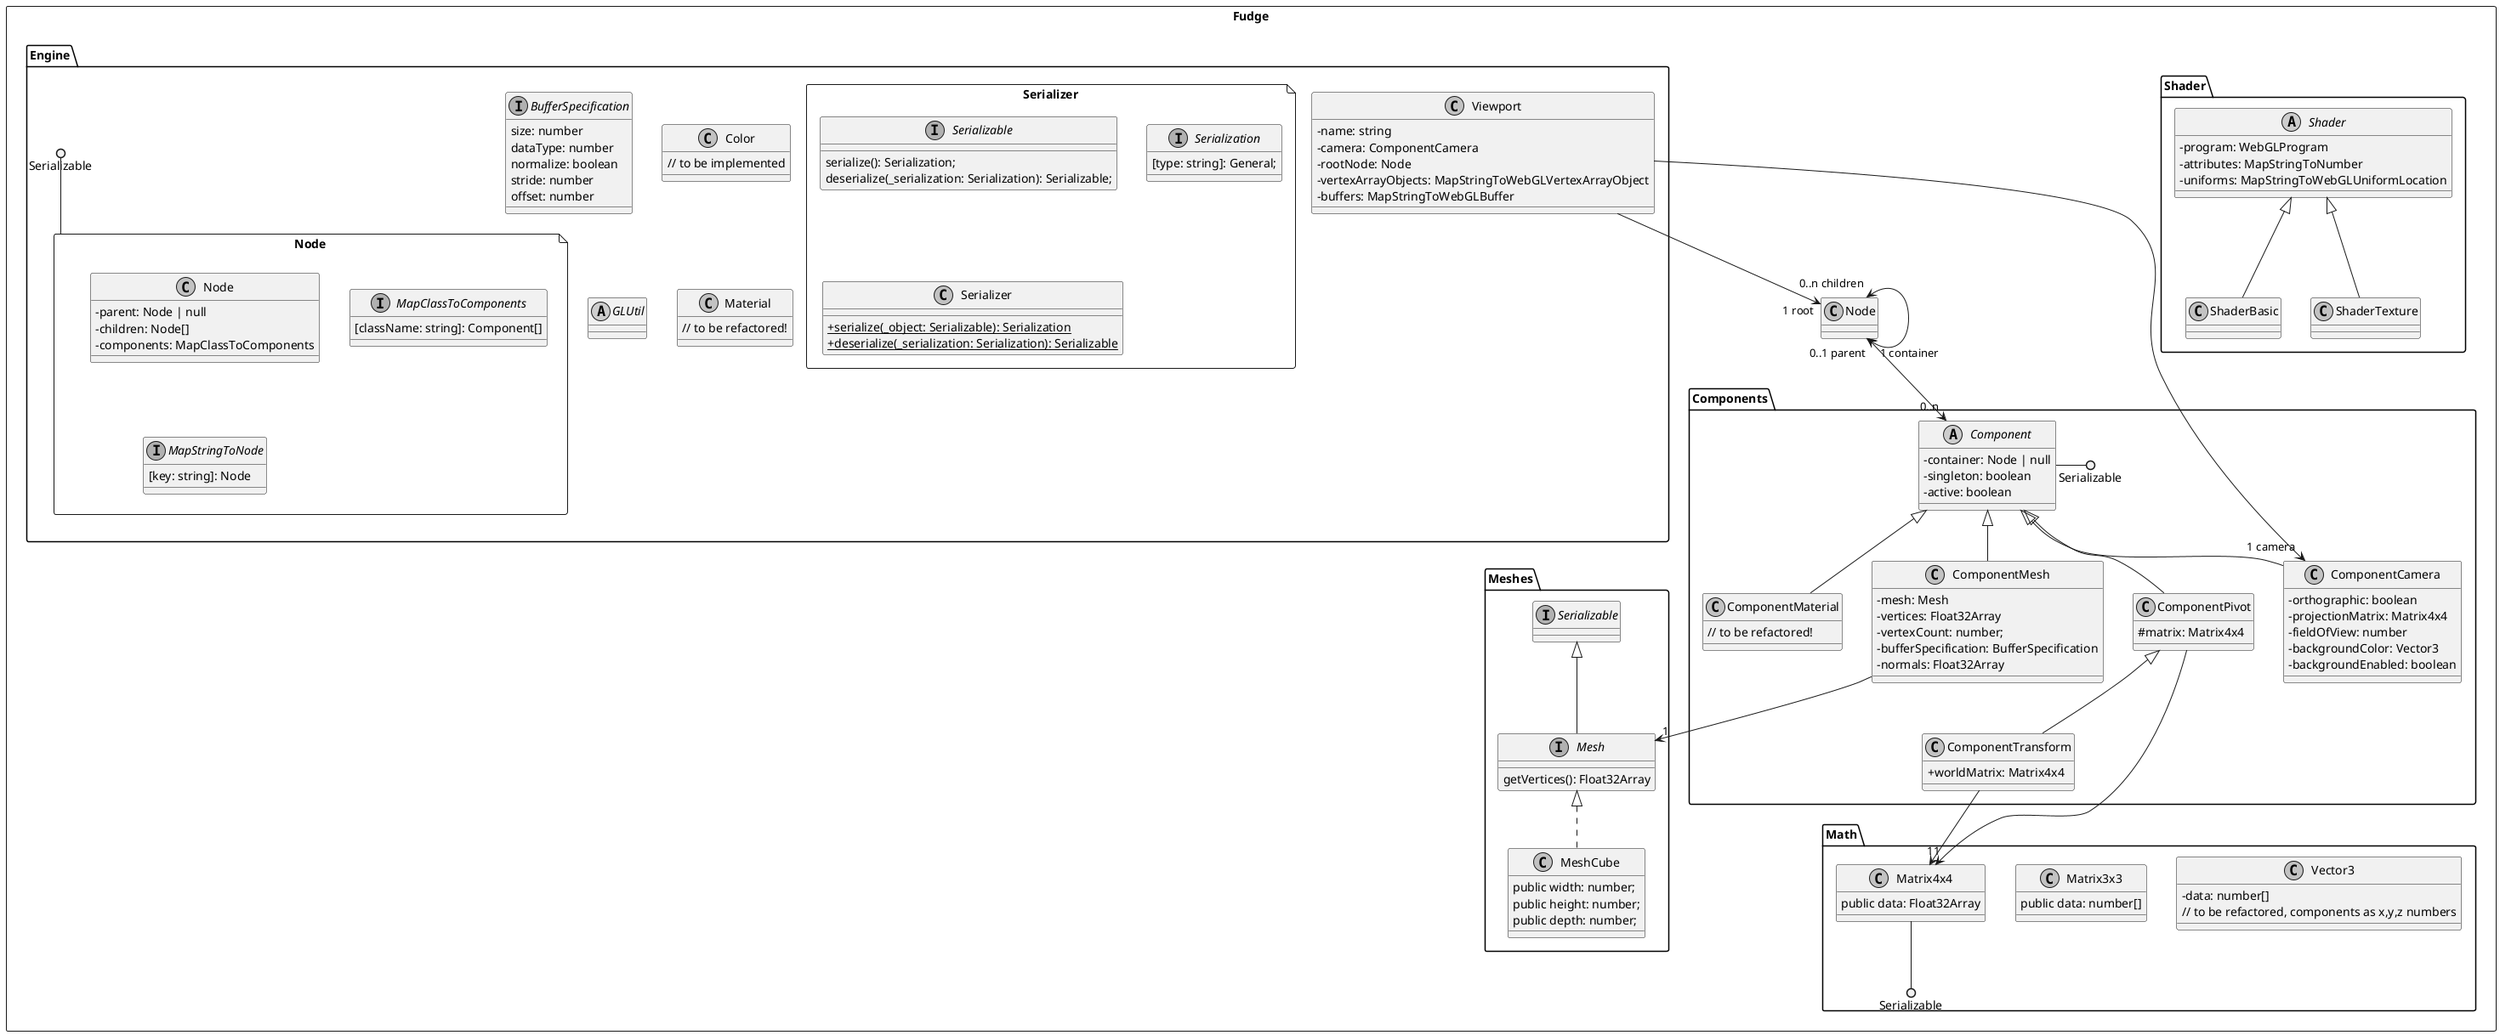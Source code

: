 @startuml FUDGE-Core
skinparam monochrome true
skinparam componentStyle uml2
skinparam classAttributeIconSize 0
skinparam shadowing false
skinparam handwritten false

top to bottom direction

package Fudge <<Rectangle>>{
  ' gl2: WebGL2RenderingContext
  
  package "Math" <<Folder>> {
    class Vector3 {
      - data: number[]
      // to be refactored, components as x,y,z numbers
    }
    class Matrix3x3 {
      public data: number[]
    }
    class Matrix4x4 {
      public data: Float32Array
    }
    Matrix4x4 --() Serializable
  }
  
  package "Shader" << Folder>> {
    abstract class Shader {
      - program: WebGLProgram
      - attributes: MapStringToNumber
      - uniforms: MapStringToWebGLUniformLocation
    }
    class ShaderBasic extends Shader {
    }
    class ShaderTexture extends Shader {
    }
  }
  
  package "Engine" <<Folder>> {
    file "Node" {
      class Node {
        - parent: Node | null
        - children: Node[]
        - components: MapClassToComponents
      }
      interface MapClassToComponents{
        [className: string]: Component[]
      }
      interface MapStringToNode {
        [key: string]: Node
      }
    }
    Serializable ()-- Node
    interface BufferSpecification {
      size: number
      dataType: number
      normalize: boolean
      stride: number
      offset: number
    }
    
    class Color {
      // to be implemented
    }
    abstract class GLUtil {
    }
    class Material {
      // to be refactored!
    }
    class Viewport {
      - name: string
      - camera: ComponentCamera
      - rootNode: Node
      - vertexArrayObjects: MapStringToWebGLVertexArrayObject
      - buffers: MapStringToWebGLBuffer
    }

    file "Serializer" {
      interface Serializable {
        serialize(): Serialization;
        deserialize(_serialization: Serialization): Serializable;
      }
      interface Serialization {
        [type: string]: General;
      }
      class Serializer {
        {static} + serialize(_object: Serializable): Serialization
        {static} + deserialize(_serialization: Serialization): Serializable
      }
    }
  }
  
  package "Components" <<Folder>> {
    abstract class Component {
      - container: Node | null
      - singleton: boolean
      - active: boolean
    }
    Component -() Serializable
    class ComponentCamera extends Component {
      - orthographic: boolean
      - projectionMatrix: Matrix4x4
      - fieldOfView: number
      - backgroundColor: Vector3
      - backgroundEnabled: boolean
    }
    class ComponentMaterial extends Component {
      // to be refactored!
    }
    class ComponentMesh extends Component {
      - mesh: Mesh
      - vertices: Float32Array
      - vertexCount: number;
      - bufferSpecification: BufferSpecification
      - normals: Float32Array
    }
    class ComponentPivot extends Component {
      # matrix: Matrix4x4
    }
    class ComponentTransform extends ComponentPivot {
      + worldMatrix: Matrix4x4
    }
  }
  package "Meshes" <<Folder>> {
    interface Mesh extends Serializable {
      getVertices(): Float32Array
    }
    class MeshCube implements Mesh {
      public width: number;
      public height: number;
      public depth: number;
    }
  }

  Node "0..1 parent"<-left->"0..n children" Node
  ComponentMesh -->"1" Mesh
  Node "1 container"<-->"0..n" Component
  ComponentPivot -->"1" Matrix4x4
  ComponentTransform -->"1" Matrix4x4
  Viewport -->"1 root" Node
  Viewport -->"1 camera" ComponentCamera
}
@enduml
